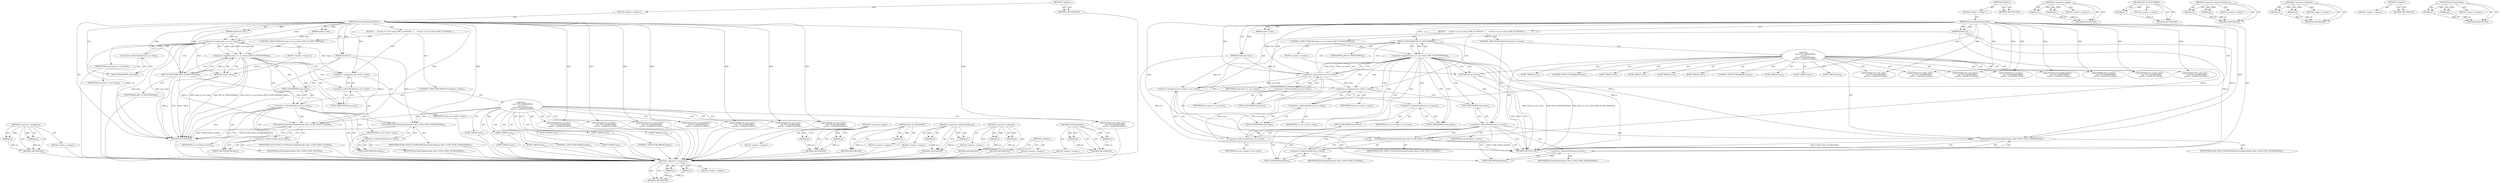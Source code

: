 digraph "FlowUpdateState" {
vulnerable_102 [label=<(METHOD,&lt;operator&gt;.assignment)>];
vulnerable_103 [label=<(PARAM,p1)>];
vulnerable_104 [label=<(PARAM,p2)>];
vulnerable_105 [label=<(BLOCK,&lt;empty&gt;,&lt;empty&gt;)>];
vulnerable_106 [label=<(METHOD_RETURN,ANY)>];
vulnerable_6 [label=<(METHOD,&lt;global&gt;)<SUB>1</SUB>>];
vulnerable_7 [label=<(BLOCK,&lt;empty&gt;,&lt;empty&gt;)<SUB>1</SUB>>];
vulnerable_8 [label=<(METHOD,StreamTcpPacketSetState)<SUB>1</SUB>>];
vulnerable_9 [label=<(PARAM,Packet *p)<SUB>1</SUB>>];
vulnerable_10 [label=<(PARAM,TcpSession *ssn)<SUB>1</SUB>>];
vulnerable_11 [label=<(PARAM,uint8_t state)<SUB>2</SUB>>];
vulnerable_12 [label=<(BLOCK,{
     if (state == ssn-&gt;state || PKT_IS_PSEUDO...,{
     if (state == ssn-&gt;state || PKT_IS_PSEUDO...)<SUB>3</SUB>>];
vulnerable_13 [label=<(CONTROL_STRUCTURE,IF,if (state == ssn-&gt;state || PKT_IS_PSEUDOPKT(p)))<SUB>4</SUB>>];
vulnerable_14 [label=<(&lt;operator&gt;.logicalOr,state == ssn-&gt;state || PKT_IS_PSEUDOPKT(p))<SUB>4</SUB>>];
vulnerable_15 [label=<(&lt;operator&gt;.equals,state == ssn-&gt;state)<SUB>4</SUB>>];
vulnerable_16 [label=<(IDENTIFIER,state,state == ssn-&gt;state)<SUB>4</SUB>>];
vulnerable_17 [label=<(&lt;operator&gt;.indirectFieldAccess,ssn-&gt;state)<SUB>4</SUB>>];
vulnerable_18 [label=<(IDENTIFIER,ssn,state == ssn-&gt;state)<SUB>4</SUB>>];
vulnerable_19 [label=<(FIELD_IDENTIFIER,state,state)<SUB>4</SUB>>];
vulnerable_20 [label=<(PKT_IS_PSEUDOPKT,PKT_IS_PSEUDOPKT(p))<SUB>4</SUB>>];
vulnerable_21 [label=<(IDENTIFIER,p,PKT_IS_PSEUDOPKT(p))<SUB>4</SUB>>];
vulnerable_22 [label=<(BLOCK,&lt;empty&gt;,&lt;empty&gt;)<SUB>5</SUB>>];
vulnerable_23 [label=<(RETURN,return;,return;)<SUB>5</SUB>>];
vulnerable_24 [label=<(&lt;operator&gt;.assignment,ssn-&gt;state = state)<SUB>7</SUB>>];
vulnerable_25 [label=<(&lt;operator&gt;.indirectFieldAccess,ssn-&gt;state)<SUB>7</SUB>>];
vulnerable_26 [label=<(IDENTIFIER,ssn,ssn-&gt;state = state)<SUB>7</SUB>>];
vulnerable_27 [label=<(FIELD_IDENTIFIER,state,state)<SUB>7</SUB>>];
vulnerable_28 [label=<(IDENTIFIER,state,ssn-&gt;state = state)<SUB>7</SUB>>];
vulnerable_29 [label=<(CONTROL_STRUCTURE,SWITCH,switch(ssn-&gt;state))<SUB>10</SUB>>];
vulnerable_30 [label=<(&lt;operator&gt;.indirectFieldAccess,ssn-&gt;state)<SUB>10</SUB>>];
vulnerable_31 [label=<(IDENTIFIER,ssn,switch(ssn-&gt;state))<SUB>10</SUB>>];
vulnerable_32 [label=<(FIELD_IDENTIFIER,state,state)<SUB>10</SUB>>];
vulnerable_33 [label="<(BLOCK,{
        case TCP_ESTABLISHED:
        case TC...,{
        case TCP_ESTABLISHED:
        case TC...)<SUB>10</SUB>>"];
vulnerable_34 [label=<(JUMP_TARGET,case)<SUB>11</SUB>>];
vulnerable_35 [label="<(IDENTIFIER,TCP_ESTABLISHED,{
        case TCP_ESTABLISHED:
        case TC...)<SUB>11</SUB>>"];
vulnerable_36 [label=<(JUMP_TARGET,case)<SUB>12</SUB>>];
vulnerable_37 [label="<(IDENTIFIER,TCP_FIN_WAIT1,{
        case TCP_ESTABLISHED:
        case TC...)<SUB>12</SUB>>"];
vulnerable_38 [label=<(JUMP_TARGET,case)<SUB>13</SUB>>];
vulnerable_39 [label="<(IDENTIFIER,TCP_FIN_WAIT2,{
        case TCP_ESTABLISHED:
        case TC...)<SUB>13</SUB>>"];
vulnerable_40 [label=<(JUMP_TARGET,case)<SUB>14</SUB>>];
vulnerable_41 [label="<(IDENTIFIER,TCP_CLOSING,{
        case TCP_ESTABLISHED:
        case TC...)<SUB>14</SUB>>"];
vulnerable_42 [label=<(JUMP_TARGET,case)<SUB>15</SUB>>];
vulnerable_43 [label="<(IDENTIFIER,TCP_CLOSE_WAIT,{
        case TCP_ESTABLISHED:
        case TC...)<SUB>15</SUB>>"];
vulnerable_44 [label=<(FlowUpdateState,FlowUpdateState(p-&gt;flow, FLOW_STATE_ESTABLISHED))<SUB>16</SUB>>];
vulnerable_45 [label=<(&lt;operator&gt;.indirectFieldAccess,p-&gt;flow)<SUB>16</SUB>>];
vulnerable_46 [label=<(IDENTIFIER,p,FlowUpdateState(p-&gt;flow, FLOW_STATE_ESTABLISHED))<SUB>16</SUB>>];
vulnerable_47 [label=<(FIELD_IDENTIFIER,flow,flow)<SUB>16</SUB>>];
vulnerable_48 [label=<(IDENTIFIER,FLOW_STATE_ESTABLISHED,FlowUpdateState(p-&gt;flow, FLOW_STATE_ESTABLISHED))<SUB>16</SUB>>];
vulnerable_49 [label=<(CONTROL_STRUCTURE,BREAK,break;)<SUB>17</SUB>>];
vulnerable_50 [label=<(JUMP_TARGET,case)<SUB>18</SUB>>];
vulnerable_51 [label="<(IDENTIFIER,TCP_LAST_ACK,{
        case TCP_ESTABLISHED:
        case TC...)<SUB>18</SUB>>"];
vulnerable_52 [label=<(JUMP_TARGET,case)<SUB>19</SUB>>];
vulnerable_53 [label="<(IDENTIFIER,TCP_TIME_WAIT,{
        case TCP_ESTABLISHED:
        case TC...)<SUB>19</SUB>>"];
vulnerable_54 [label=<(JUMP_TARGET,case)<SUB>20</SUB>>];
vulnerable_55 [label="<(IDENTIFIER,TCP_CLOSED,{
        case TCP_ESTABLISHED:
        case TC...)<SUB>20</SUB>>"];
vulnerable_56 [label=<(FlowUpdateState,FlowUpdateState(p-&gt;flow, FLOW_STATE_CLOSED))<SUB>21</SUB>>];
vulnerable_57 [label=<(&lt;operator&gt;.indirectFieldAccess,p-&gt;flow)<SUB>21</SUB>>];
vulnerable_58 [label=<(IDENTIFIER,p,FlowUpdateState(p-&gt;flow, FLOW_STATE_CLOSED))<SUB>21</SUB>>];
vulnerable_59 [label=<(FIELD_IDENTIFIER,flow,flow)<SUB>21</SUB>>];
vulnerable_60 [label=<(IDENTIFIER,FLOW_STATE_CLOSED,FlowUpdateState(p-&gt;flow, FLOW_STATE_CLOSED))<SUB>21</SUB>>];
vulnerable_61 [label=<(CONTROL_STRUCTURE,BREAK,break;)<SUB>22</SUB>>];
vulnerable_62 [label=<(METHOD_RETURN,void)<SUB>1</SUB>>];
vulnerable_64 [label=<(METHOD_RETURN,ANY)<SUB>1</SUB>>];
vulnerable_88 [label=<(METHOD,&lt;operator&gt;.equals)>];
vulnerable_89 [label=<(PARAM,p1)>];
vulnerable_90 [label=<(PARAM,p2)>];
vulnerable_91 [label=<(BLOCK,&lt;empty&gt;,&lt;empty&gt;)>];
vulnerable_92 [label=<(METHOD_RETURN,ANY)>];
vulnerable_98 [label=<(METHOD,PKT_IS_PSEUDOPKT)>];
vulnerable_99 [label=<(PARAM,p1)>];
vulnerable_100 [label=<(BLOCK,&lt;empty&gt;,&lt;empty&gt;)>];
vulnerable_101 [label=<(METHOD_RETURN,ANY)>];
vulnerable_93 [label=<(METHOD,&lt;operator&gt;.indirectFieldAccess)>];
vulnerable_94 [label=<(PARAM,p1)>];
vulnerable_95 [label=<(PARAM,p2)>];
vulnerable_96 [label=<(BLOCK,&lt;empty&gt;,&lt;empty&gt;)>];
vulnerable_97 [label=<(METHOD_RETURN,ANY)>];
vulnerable_83 [label=<(METHOD,&lt;operator&gt;.logicalOr)>];
vulnerable_84 [label=<(PARAM,p1)>];
vulnerable_85 [label=<(PARAM,p2)>];
vulnerable_86 [label=<(BLOCK,&lt;empty&gt;,&lt;empty&gt;)>];
vulnerable_87 [label=<(METHOD_RETURN,ANY)>];
vulnerable_77 [label=<(METHOD,&lt;global&gt;)<SUB>1</SUB>>];
vulnerable_78 [label=<(BLOCK,&lt;empty&gt;,&lt;empty&gt;)>];
vulnerable_79 [label=<(METHOD_RETURN,ANY)>];
vulnerable_107 [label=<(METHOD,FlowUpdateState)>];
vulnerable_108 [label=<(PARAM,p1)>];
vulnerable_109 [label=<(PARAM,p2)>];
vulnerable_110 [label=<(BLOCK,&lt;empty&gt;,&lt;empty&gt;)>];
vulnerable_111 [label=<(METHOD_RETURN,ANY)>];
fixed_109 [label=<(METHOD,&lt;operator&gt;.assignment)>];
fixed_110 [label=<(PARAM,p1)>];
fixed_111 [label=<(PARAM,p2)>];
fixed_112 [label=<(BLOCK,&lt;empty&gt;,&lt;empty&gt;)>];
fixed_113 [label=<(METHOD_RETURN,ANY)>];
fixed_6 [label=<(METHOD,&lt;global&gt;)<SUB>1</SUB>>];
fixed_7 [label=<(BLOCK,&lt;empty&gt;,&lt;empty&gt;)<SUB>1</SUB>>];
fixed_8 [label=<(METHOD,StreamTcpPacketSetState)<SUB>1</SUB>>];
fixed_9 [label=<(PARAM,Packet *p)<SUB>1</SUB>>];
fixed_10 [label=<(PARAM,TcpSession *ssn)<SUB>1</SUB>>];
fixed_11 [label=<(PARAM,uint8_t state)<SUB>2</SUB>>];
fixed_12 [label=<(BLOCK,{
     if (state == ssn-&gt;state || PKT_IS_PSEUDO...,{
     if (state == ssn-&gt;state || PKT_IS_PSEUDO...)<SUB>3</SUB>>];
fixed_13 [label=<(CONTROL_STRUCTURE,IF,if (state == ssn-&gt;state || PKT_IS_PSEUDOPKT(p)))<SUB>4</SUB>>];
fixed_14 [label=<(&lt;operator&gt;.logicalOr,state == ssn-&gt;state || PKT_IS_PSEUDOPKT(p))<SUB>4</SUB>>];
fixed_15 [label=<(&lt;operator&gt;.equals,state == ssn-&gt;state)<SUB>4</SUB>>];
fixed_16 [label=<(IDENTIFIER,state,state == ssn-&gt;state)<SUB>4</SUB>>];
fixed_17 [label=<(&lt;operator&gt;.indirectFieldAccess,ssn-&gt;state)<SUB>4</SUB>>];
fixed_18 [label=<(IDENTIFIER,ssn,state == ssn-&gt;state)<SUB>4</SUB>>];
fixed_19 [label=<(FIELD_IDENTIFIER,state,state)<SUB>4</SUB>>];
fixed_20 [label=<(PKT_IS_PSEUDOPKT,PKT_IS_PSEUDOPKT(p))<SUB>4</SUB>>];
fixed_21 [label=<(IDENTIFIER,p,PKT_IS_PSEUDOPKT(p))<SUB>4</SUB>>];
fixed_22 [label=<(BLOCK,&lt;empty&gt;,&lt;empty&gt;)<SUB>5</SUB>>];
fixed_23 [label=<(RETURN,return;,return;)<SUB>5</SUB>>];
fixed_24 [label=<(&lt;operator&gt;.assignment,ssn-&gt;pstate = ssn-&gt;state)<SUB>7</SUB>>];
fixed_25 [label=<(&lt;operator&gt;.indirectFieldAccess,ssn-&gt;pstate)<SUB>7</SUB>>];
fixed_26 [label=<(IDENTIFIER,ssn,ssn-&gt;pstate = ssn-&gt;state)<SUB>7</SUB>>];
fixed_27 [label=<(FIELD_IDENTIFIER,pstate,pstate)<SUB>7</SUB>>];
fixed_28 [label=<(&lt;operator&gt;.indirectFieldAccess,ssn-&gt;state)<SUB>7</SUB>>];
fixed_29 [label=<(IDENTIFIER,ssn,ssn-&gt;pstate = ssn-&gt;state)<SUB>7</SUB>>];
fixed_30 [label=<(FIELD_IDENTIFIER,state,state)<SUB>7</SUB>>];
fixed_31 [label=<(&lt;operator&gt;.assignment,ssn-&gt;state = state)<SUB>8</SUB>>];
fixed_32 [label=<(&lt;operator&gt;.indirectFieldAccess,ssn-&gt;state)<SUB>8</SUB>>];
fixed_33 [label=<(IDENTIFIER,ssn,ssn-&gt;state = state)<SUB>8</SUB>>];
fixed_34 [label=<(FIELD_IDENTIFIER,state,state)<SUB>8</SUB>>];
fixed_35 [label=<(IDENTIFIER,state,ssn-&gt;state = state)<SUB>8</SUB>>];
fixed_36 [label=<(CONTROL_STRUCTURE,SWITCH,switch(ssn-&gt;state))<SUB>11</SUB>>];
fixed_37 [label=<(&lt;operator&gt;.indirectFieldAccess,ssn-&gt;state)<SUB>11</SUB>>];
fixed_38 [label=<(IDENTIFIER,ssn,switch(ssn-&gt;state))<SUB>11</SUB>>];
fixed_39 [label=<(FIELD_IDENTIFIER,state,state)<SUB>11</SUB>>];
fixed_40 [label="<(BLOCK,{
        case TCP_ESTABLISHED:
        case TC...,{
        case TCP_ESTABLISHED:
        case TC...)<SUB>11</SUB>>"];
fixed_41 [label=<(JUMP_TARGET,case)<SUB>12</SUB>>];
fixed_42 [label="<(IDENTIFIER,TCP_ESTABLISHED,{
        case TCP_ESTABLISHED:
        case TC...)<SUB>12</SUB>>"];
fixed_43 [label=<(JUMP_TARGET,case)<SUB>13</SUB>>];
fixed_44 [label="<(IDENTIFIER,TCP_FIN_WAIT1,{
        case TCP_ESTABLISHED:
        case TC...)<SUB>13</SUB>>"];
fixed_45 [label=<(JUMP_TARGET,case)<SUB>14</SUB>>];
fixed_46 [label="<(IDENTIFIER,TCP_FIN_WAIT2,{
        case TCP_ESTABLISHED:
        case TC...)<SUB>14</SUB>>"];
fixed_47 [label=<(JUMP_TARGET,case)<SUB>15</SUB>>];
fixed_48 [label="<(IDENTIFIER,TCP_CLOSING,{
        case TCP_ESTABLISHED:
        case TC...)<SUB>15</SUB>>"];
fixed_49 [label=<(JUMP_TARGET,case)<SUB>16</SUB>>];
fixed_50 [label="<(IDENTIFIER,TCP_CLOSE_WAIT,{
        case TCP_ESTABLISHED:
        case TC...)<SUB>16</SUB>>"];
fixed_51 [label=<(FlowUpdateState,FlowUpdateState(p-&gt;flow, FLOW_STATE_ESTABLISHED))<SUB>17</SUB>>];
fixed_52 [label=<(&lt;operator&gt;.indirectFieldAccess,p-&gt;flow)<SUB>17</SUB>>];
fixed_53 [label=<(IDENTIFIER,p,FlowUpdateState(p-&gt;flow, FLOW_STATE_ESTABLISHED))<SUB>17</SUB>>];
fixed_54 [label=<(FIELD_IDENTIFIER,flow,flow)<SUB>17</SUB>>];
fixed_55 [label=<(IDENTIFIER,FLOW_STATE_ESTABLISHED,FlowUpdateState(p-&gt;flow, FLOW_STATE_ESTABLISHED))<SUB>17</SUB>>];
fixed_56 [label=<(CONTROL_STRUCTURE,BREAK,break;)<SUB>18</SUB>>];
fixed_57 [label=<(JUMP_TARGET,case)<SUB>19</SUB>>];
fixed_58 [label="<(IDENTIFIER,TCP_LAST_ACK,{
        case TCP_ESTABLISHED:
        case TC...)<SUB>19</SUB>>"];
fixed_59 [label=<(JUMP_TARGET,case)<SUB>20</SUB>>];
fixed_60 [label="<(IDENTIFIER,TCP_TIME_WAIT,{
        case TCP_ESTABLISHED:
        case TC...)<SUB>20</SUB>>"];
fixed_61 [label=<(JUMP_TARGET,case)<SUB>21</SUB>>];
fixed_62 [label="<(IDENTIFIER,TCP_CLOSED,{
        case TCP_ESTABLISHED:
        case TC...)<SUB>21</SUB>>"];
fixed_63 [label=<(FlowUpdateState,FlowUpdateState(p-&gt;flow, FLOW_STATE_CLOSED))<SUB>22</SUB>>];
fixed_64 [label=<(&lt;operator&gt;.indirectFieldAccess,p-&gt;flow)<SUB>22</SUB>>];
fixed_65 [label=<(IDENTIFIER,p,FlowUpdateState(p-&gt;flow, FLOW_STATE_CLOSED))<SUB>22</SUB>>];
fixed_66 [label=<(FIELD_IDENTIFIER,flow,flow)<SUB>22</SUB>>];
fixed_67 [label=<(IDENTIFIER,FLOW_STATE_CLOSED,FlowUpdateState(p-&gt;flow, FLOW_STATE_CLOSED))<SUB>22</SUB>>];
fixed_68 [label=<(CONTROL_STRUCTURE,BREAK,break;)<SUB>23</SUB>>];
fixed_69 [label=<(METHOD_RETURN,void)<SUB>1</SUB>>];
fixed_71 [label=<(METHOD_RETURN,ANY)<SUB>1</SUB>>];
fixed_95 [label=<(METHOD,&lt;operator&gt;.equals)>];
fixed_96 [label=<(PARAM,p1)>];
fixed_97 [label=<(PARAM,p2)>];
fixed_98 [label=<(BLOCK,&lt;empty&gt;,&lt;empty&gt;)>];
fixed_99 [label=<(METHOD_RETURN,ANY)>];
fixed_105 [label=<(METHOD,PKT_IS_PSEUDOPKT)>];
fixed_106 [label=<(PARAM,p1)>];
fixed_107 [label=<(BLOCK,&lt;empty&gt;,&lt;empty&gt;)>];
fixed_108 [label=<(METHOD_RETURN,ANY)>];
fixed_100 [label=<(METHOD,&lt;operator&gt;.indirectFieldAccess)>];
fixed_101 [label=<(PARAM,p1)>];
fixed_102 [label=<(PARAM,p2)>];
fixed_103 [label=<(BLOCK,&lt;empty&gt;,&lt;empty&gt;)>];
fixed_104 [label=<(METHOD_RETURN,ANY)>];
fixed_90 [label=<(METHOD,&lt;operator&gt;.logicalOr)>];
fixed_91 [label=<(PARAM,p1)>];
fixed_92 [label=<(PARAM,p2)>];
fixed_93 [label=<(BLOCK,&lt;empty&gt;,&lt;empty&gt;)>];
fixed_94 [label=<(METHOD_RETURN,ANY)>];
fixed_84 [label=<(METHOD,&lt;global&gt;)<SUB>1</SUB>>];
fixed_85 [label=<(BLOCK,&lt;empty&gt;,&lt;empty&gt;)>];
fixed_86 [label=<(METHOD_RETURN,ANY)>];
fixed_114 [label=<(METHOD,FlowUpdateState)>];
fixed_115 [label=<(PARAM,p1)>];
fixed_116 [label=<(PARAM,p2)>];
fixed_117 [label=<(BLOCK,&lt;empty&gt;,&lt;empty&gt;)>];
fixed_118 [label=<(METHOD_RETURN,ANY)>];
vulnerable_102 -> vulnerable_103  [key=0, label="AST: "];
vulnerable_102 -> vulnerable_103  [key=1, label="DDG: "];
vulnerable_102 -> vulnerable_105  [key=0, label="AST: "];
vulnerable_102 -> vulnerable_104  [key=0, label="AST: "];
vulnerable_102 -> vulnerable_104  [key=1, label="DDG: "];
vulnerable_102 -> vulnerable_106  [key=0, label="AST: "];
vulnerable_102 -> vulnerable_106  [key=1, label="CFG: "];
vulnerable_103 -> vulnerable_106  [key=0, label="DDG: p1"];
vulnerable_104 -> vulnerable_106  [key=0, label="DDG: p2"];
vulnerable_105 -> fixed_109  [key=0];
vulnerable_106 -> fixed_109  [key=0];
vulnerable_6 -> vulnerable_7  [key=0, label="AST: "];
vulnerable_6 -> vulnerable_64  [key=0, label="AST: "];
vulnerable_6 -> vulnerable_64  [key=1, label="CFG: "];
vulnerable_7 -> vulnerable_8  [key=0, label="AST: "];
vulnerable_8 -> vulnerable_9  [key=0, label="AST: "];
vulnerable_8 -> vulnerable_9  [key=1, label="DDG: "];
vulnerable_8 -> vulnerable_10  [key=0, label="AST: "];
vulnerable_8 -> vulnerable_10  [key=1, label="DDG: "];
vulnerable_8 -> vulnerable_11  [key=0, label="AST: "];
vulnerable_8 -> vulnerable_11  [key=1, label="DDG: "];
vulnerable_8 -> vulnerable_12  [key=0, label="AST: "];
vulnerable_8 -> vulnerable_62  [key=0, label="AST: "];
vulnerable_8 -> vulnerable_19  [key=0, label="CFG: "];
vulnerable_8 -> vulnerable_24  [key=0, label="DDG: "];
vulnerable_8 -> vulnerable_23  [key=0, label="DDG: "];
vulnerable_8 -> vulnerable_35  [key=0, label="DDG: "];
vulnerable_8 -> vulnerable_37  [key=0, label="DDG: "];
vulnerable_8 -> vulnerable_39  [key=0, label="DDG: "];
vulnerable_8 -> vulnerable_41  [key=0, label="DDG: "];
vulnerable_8 -> vulnerable_43  [key=0, label="DDG: "];
vulnerable_8 -> vulnerable_51  [key=0, label="DDG: "];
vulnerable_8 -> vulnerable_53  [key=0, label="DDG: "];
vulnerable_8 -> vulnerable_55  [key=0, label="DDG: "];
vulnerable_8 -> vulnerable_15  [key=0, label="DDG: "];
vulnerable_8 -> vulnerable_20  [key=0, label="DDG: "];
vulnerable_8 -> vulnerable_44  [key=0, label="DDG: "];
vulnerable_8 -> vulnerable_56  [key=0, label="DDG: "];
vulnerable_9 -> vulnerable_62  [key=0, label="DDG: p"];
vulnerable_9 -> vulnerable_20  [key=0, label="DDG: p"];
vulnerable_9 -> vulnerable_44  [key=0, label="DDG: p"];
vulnerable_9 -> vulnerable_56  [key=0, label="DDG: p"];
vulnerable_10 -> vulnerable_62  [key=0, label="DDG: ssn"];
vulnerable_10 -> vulnerable_15  [key=0, label="DDG: ssn"];
vulnerable_11 -> vulnerable_15  [key=0, label="DDG: state"];
vulnerable_12 -> vulnerable_13  [key=0, label="AST: "];
vulnerable_12 -> vulnerable_24  [key=0, label="AST: "];
vulnerable_12 -> vulnerable_29  [key=0, label="AST: "];
vulnerable_13 -> vulnerable_14  [key=0, label="AST: "];
vulnerable_13 -> vulnerable_22  [key=0, label="AST: "];
vulnerable_14 -> vulnerable_15  [key=0, label="AST: "];
vulnerable_14 -> vulnerable_20  [key=0, label="AST: "];
vulnerable_14 -> vulnerable_23  [key=0, label="CFG: "];
vulnerable_14 -> vulnerable_23  [key=1, label="CDG: "];
vulnerable_14 -> vulnerable_27  [key=0, label="CFG: "];
vulnerable_14 -> vulnerable_27  [key=1, label="CDG: "];
vulnerable_14 -> vulnerable_62  [key=0, label="DDG: state == ssn-&gt;state"];
vulnerable_14 -> vulnerable_62  [key=1, label="DDG: PKT_IS_PSEUDOPKT(p)"];
vulnerable_14 -> vulnerable_62  [key=2, label="DDG: state == ssn-&gt;state || PKT_IS_PSEUDOPKT(p)"];
vulnerable_14 -> vulnerable_24  [key=0, label="CDG: "];
vulnerable_14 -> vulnerable_30  [key=0, label="CDG: "];
vulnerable_14 -> vulnerable_32  [key=0, label="CDG: "];
vulnerable_14 -> vulnerable_25  [key=0, label="CDG: "];
vulnerable_15 -> vulnerable_16  [key=0, label="AST: "];
vulnerable_15 -> vulnerable_17  [key=0, label="AST: "];
vulnerable_15 -> vulnerable_14  [key=0, label="CFG: "];
vulnerable_15 -> vulnerable_14  [key=1, label="DDG: state"];
vulnerable_15 -> vulnerable_14  [key=2, label="DDG: ssn-&gt;state"];
vulnerable_15 -> vulnerable_20  [key=0, label="CFG: "];
vulnerable_15 -> vulnerable_20  [key=1, label="CDG: "];
vulnerable_15 -> vulnerable_62  [key=0, label="DDG: state"];
vulnerable_15 -> vulnerable_62  [key=1, label="DDG: ssn-&gt;state"];
vulnerable_15 -> vulnerable_24  [key=0, label="DDG: state"];
vulnerable_16 -> fixed_109  [key=0];
vulnerable_17 -> vulnerable_18  [key=0, label="AST: "];
vulnerable_17 -> vulnerable_19  [key=0, label="AST: "];
vulnerable_17 -> vulnerable_15  [key=0, label="CFG: "];
vulnerable_18 -> fixed_109  [key=0];
vulnerable_19 -> vulnerable_17  [key=0, label="CFG: "];
vulnerable_20 -> vulnerable_21  [key=0, label="AST: "];
vulnerable_20 -> vulnerable_14  [key=0, label="CFG: "];
vulnerable_20 -> vulnerable_14  [key=1, label="DDG: p"];
vulnerable_20 -> vulnerable_62  [key=0, label="DDG: p"];
vulnerable_20 -> vulnerable_44  [key=0, label="DDG: p"];
vulnerable_20 -> vulnerable_56  [key=0, label="DDG: p"];
vulnerable_21 -> fixed_109  [key=0];
vulnerable_22 -> vulnerable_23  [key=0, label="AST: "];
vulnerable_23 -> vulnerable_62  [key=0, label="CFG: "];
vulnerable_23 -> vulnerable_62  [key=1, label="DDG: &lt;RET&gt;"];
vulnerable_24 -> vulnerable_25  [key=0, label="AST: "];
vulnerable_24 -> vulnerable_28  [key=0, label="AST: "];
vulnerable_24 -> vulnerable_32  [key=0, label="CFG: "];
vulnerable_25 -> vulnerable_26  [key=0, label="AST: "];
vulnerable_25 -> vulnerable_27  [key=0, label="AST: "];
vulnerable_25 -> vulnerable_24  [key=0, label="CFG: "];
vulnerable_26 -> fixed_109  [key=0];
vulnerable_27 -> vulnerable_25  [key=0, label="CFG: "];
vulnerable_28 -> fixed_109  [key=0];
vulnerable_29 -> vulnerable_30  [key=0, label="AST: "];
vulnerable_29 -> vulnerable_33  [key=0, label="AST: "];
vulnerable_30 -> vulnerable_31  [key=0, label="AST: "];
vulnerable_30 -> vulnerable_32  [key=0, label="AST: "];
vulnerable_30 -> vulnerable_62  [key=0, label="CFG: "];
vulnerable_30 -> vulnerable_47  [key=0, label="CFG: "];
vulnerable_30 -> vulnerable_47  [key=1, label="CDG: "];
vulnerable_30 -> vulnerable_59  [key=0, label="CFG: "];
vulnerable_30 -> vulnerable_59  [key=1, label="CDG: "];
vulnerable_30 -> vulnerable_57  [key=0, label="CDG: "];
vulnerable_30 -> vulnerable_56  [key=0, label="CDG: "];
vulnerable_30 -> vulnerable_45  [key=0, label="CDG: "];
vulnerable_30 -> vulnerable_44  [key=0, label="CDG: "];
vulnerable_31 -> fixed_109  [key=0];
vulnerable_32 -> vulnerable_30  [key=0, label="CFG: "];
vulnerable_33 -> vulnerable_34  [key=0, label="AST: "];
vulnerable_33 -> vulnerable_35  [key=0, label="AST: "];
vulnerable_33 -> vulnerable_36  [key=0, label="AST: "];
vulnerable_33 -> vulnerable_37  [key=0, label="AST: "];
vulnerable_33 -> vulnerable_38  [key=0, label="AST: "];
vulnerable_33 -> vulnerable_39  [key=0, label="AST: "];
vulnerable_33 -> vulnerable_40  [key=0, label="AST: "];
vulnerable_33 -> vulnerable_41  [key=0, label="AST: "];
vulnerable_33 -> vulnerable_42  [key=0, label="AST: "];
vulnerable_33 -> vulnerable_43  [key=0, label="AST: "];
vulnerable_33 -> vulnerable_44  [key=0, label="AST: "];
vulnerable_33 -> vulnerable_49  [key=0, label="AST: "];
vulnerable_33 -> vulnerable_50  [key=0, label="AST: "];
vulnerable_33 -> vulnerable_51  [key=0, label="AST: "];
vulnerable_33 -> vulnerable_52  [key=0, label="AST: "];
vulnerable_33 -> vulnerable_53  [key=0, label="AST: "];
vulnerable_33 -> vulnerable_54  [key=0, label="AST: "];
vulnerable_33 -> vulnerable_55  [key=0, label="AST: "];
vulnerable_33 -> vulnerable_56  [key=0, label="AST: "];
vulnerable_33 -> vulnerable_61  [key=0, label="AST: "];
vulnerable_34 -> fixed_109  [key=0];
vulnerable_35 -> fixed_109  [key=0];
vulnerable_36 -> fixed_109  [key=0];
vulnerable_37 -> fixed_109  [key=0];
vulnerable_38 -> fixed_109  [key=0];
vulnerable_39 -> fixed_109  [key=0];
vulnerable_40 -> fixed_109  [key=0];
vulnerable_41 -> fixed_109  [key=0];
vulnerable_42 -> fixed_109  [key=0];
vulnerable_43 -> fixed_109  [key=0];
vulnerable_44 -> vulnerable_45  [key=0, label="AST: "];
vulnerable_44 -> vulnerable_48  [key=0, label="AST: "];
vulnerable_44 -> vulnerable_62  [key=0, label="CFG: "];
vulnerable_44 -> vulnerable_62  [key=1, label="DDG: FLOW_STATE_ESTABLISHED"];
vulnerable_45 -> vulnerable_46  [key=0, label="AST: "];
vulnerable_45 -> vulnerable_47  [key=0, label="AST: "];
vulnerable_45 -> vulnerable_44  [key=0, label="CFG: "];
vulnerable_46 -> fixed_109  [key=0];
vulnerable_47 -> vulnerable_45  [key=0, label="CFG: "];
vulnerable_48 -> fixed_109  [key=0];
vulnerable_49 -> fixed_109  [key=0];
vulnerable_50 -> fixed_109  [key=0];
vulnerable_51 -> fixed_109  [key=0];
vulnerable_52 -> fixed_109  [key=0];
vulnerable_53 -> fixed_109  [key=0];
vulnerable_54 -> fixed_109  [key=0];
vulnerable_55 -> fixed_109  [key=0];
vulnerable_56 -> vulnerable_57  [key=0, label="AST: "];
vulnerable_56 -> vulnerable_60  [key=0, label="AST: "];
vulnerable_56 -> vulnerable_62  [key=0, label="CFG: "];
vulnerable_56 -> vulnerable_62  [key=1, label="DDG: FLOW_STATE_CLOSED"];
vulnerable_57 -> vulnerable_58  [key=0, label="AST: "];
vulnerable_57 -> vulnerable_59  [key=0, label="AST: "];
vulnerable_57 -> vulnerable_56  [key=0, label="CFG: "];
vulnerable_58 -> fixed_109  [key=0];
vulnerable_59 -> vulnerable_57  [key=0, label="CFG: "];
vulnerable_60 -> fixed_109  [key=0];
vulnerable_61 -> fixed_109  [key=0];
vulnerable_62 -> fixed_109  [key=0];
vulnerable_64 -> fixed_109  [key=0];
vulnerable_88 -> vulnerable_89  [key=0, label="AST: "];
vulnerable_88 -> vulnerable_89  [key=1, label="DDG: "];
vulnerable_88 -> vulnerable_91  [key=0, label="AST: "];
vulnerable_88 -> vulnerable_90  [key=0, label="AST: "];
vulnerable_88 -> vulnerable_90  [key=1, label="DDG: "];
vulnerable_88 -> vulnerable_92  [key=0, label="AST: "];
vulnerable_88 -> vulnerable_92  [key=1, label="CFG: "];
vulnerable_89 -> vulnerable_92  [key=0, label="DDG: p1"];
vulnerable_90 -> vulnerable_92  [key=0, label="DDG: p2"];
vulnerable_91 -> fixed_109  [key=0];
vulnerable_92 -> fixed_109  [key=0];
vulnerable_98 -> vulnerable_99  [key=0, label="AST: "];
vulnerable_98 -> vulnerable_99  [key=1, label="DDG: "];
vulnerable_98 -> vulnerable_100  [key=0, label="AST: "];
vulnerable_98 -> vulnerable_101  [key=0, label="AST: "];
vulnerable_98 -> vulnerable_101  [key=1, label="CFG: "];
vulnerable_99 -> vulnerable_101  [key=0, label="DDG: p1"];
vulnerable_100 -> fixed_109  [key=0];
vulnerable_101 -> fixed_109  [key=0];
vulnerable_93 -> vulnerable_94  [key=0, label="AST: "];
vulnerable_93 -> vulnerable_94  [key=1, label="DDG: "];
vulnerable_93 -> vulnerable_96  [key=0, label="AST: "];
vulnerable_93 -> vulnerable_95  [key=0, label="AST: "];
vulnerable_93 -> vulnerable_95  [key=1, label="DDG: "];
vulnerable_93 -> vulnerable_97  [key=0, label="AST: "];
vulnerable_93 -> vulnerable_97  [key=1, label="CFG: "];
vulnerable_94 -> vulnerable_97  [key=0, label="DDG: p1"];
vulnerable_95 -> vulnerable_97  [key=0, label="DDG: p2"];
vulnerable_96 -> fixed_109  [key=0];
vulnerable_97 -> fixed_109  [key=0];
vulnerable_83 -> vulnerable_84  [key=0, label="AST: "];
vulnerable_83 -> vulnerable_84  [key=1, label="DDG: "];
vulnerable_83 -> vulnerable_86  [key=0, label="AST: "];
vulnerable_83 -> vulnerable_85  [key=0, label="AST: "];
vulnerable_83 -> vulnerable_85  [key=1, label="DDG: "];
vulnerable_83 -> vulnerable_87  [key=0, label="AST: "];
vulnerable_83 -> vulnerable_87  [key=1, label="CFG: "];
vulnerable_84 -> vulnerable_87  [key=0, label="DDG: p1"];
vulnerable_85 -> vulnerable_87  [key=0, label="DDG: p2"];
vulnerable_86 -> fixed_109  [key=0];
vulnerable_87 -> fixed_109  [key=0];
vulnerable_77 -> vulnerable_78  [key=0, label="AST: "];
vulnerable_77 -> vulnerable_79  [key=0, label="AST: "];
vulnerable_77 -> vulnerable_79  [key=1, label="CFG: "];
vulnerable_78 -> fixed_109  [key=0];
vulnerable_79 -> fixed_109  [key=0];
vulnerable_107 -> vulnerable_108  [key=0, label="AST: "];
vulnerable_107 -> vulnerable_108  [key=1, label="DDG: "];
vulnerable_107 -> vulnerable_110  [key=0, label="AST: "];
vulnerable_107 -> vulnerable_109  [key=0, label="AST: "];
vulnerable_107 -> vulnerable_109  [key=1, label="DDG: "];
vulnerable_107 -> vulnerable_111  [key=0, label="AST: "];
vulnerable_107 -> vulnerable_111  [key=1, label="CFG: "];
vulnerable_108 -> vulnerable_111  [key=0, label="DDG: p1"];
vulnerable_109 -> vulnerable_111  [key=0, label="DDG: p2"];
vulnerable_110 -> fixed_109  [key=0];
vulnerable_111 -> fixed_109  [key=0];
fixed_109 -> fixed_110  [key=0, label="AST: "];
fixed_109 -> fixed_110  [key=1, label="DDG: "];
fixed_109 -> fixed_112  [key=0, label="AST: "];
fixed_109 -> fixed_111  [key=0, label="AST: "];
fixed_109 -> fixed_111  [key=1, label="DDG: "];
fixed_109 -> fixed_113  [key=0, label="AST: "];
fixed_109 -> fixed_113  [key=1, label="CFG: "];
fixed_110 -> fixed_113  [key=0, label="DDG: p1"];
fixed_111 -> fixed_113  [key=0, label="DDG: p2"];
fixed_6 -> fixed_7  [key=0, label="AST: "];
fixed_6 -> fixed_71  [key=0, label="AST: "];
fixed_6 -> fixed_71  [key=1, label="CFG: "];
fixed_7 -> fixed_8  [key=0, label="AST: "];
fixed_8 -> fixed_9  [key=0, label="AST: "];
fixed_8 -> fixed_9  [key=1, label="DDG: "];
fixed_8 -> fixed_10  [key=0, label="AST: "];
fixed_8 -> fixed_10  [key=1, label="DDG: "];
fixed_8 -> fixed_11  [key=0, label="AST: "];
fixed_8 -> fixed_11  [key=1, label="DDG: "];
fixed_8 -> fixed_12  [key=0, label="AST: "];
fixed_8 -> fixed_69  [key=0, label="AST: "];
fixed_8 -> fixed_19  [key=0, label="CFG: "];
fixed_8 -> fixed_31  [key=0, label="DDG: "];
fixed_8 -> fixed_23  [key=0, label="DDG: "];
fixed_8 -> fixed_42  [key=0, label="DDG: "];
fixed_8 -> fixed_44  [key=0, label="DDG: "];
fixed_8 -> fixed_46  [key=0, label="DDG: "];
fixed_8 -> fixed_48  [key=0, label="DDG: "];
fixed_8 -> fixed_50  [key=0, label="DDG: "];
fixed_8 -> fixed_58  [key=0, label="DDG: "];
fixed_8 -> fixed_60  [key=0, label="DDG: "];
fixed_8 -> fixed_62  [key=0, label="DDG: "];
fixed_8 -> fixed_15  [key=0, label="DDG: "];
fixed_8 -> fixed_20  [key=0, label="DDG: "];
fixed_8 -> fixed_51  [key=0, label="DDG: "];
fixed_8 -> fixed_63  [key=0, label="DDG: "];
fixed_9 -> fixed_69  [key=0, label="DDG: p"];
fixed_9 -> fixed_20  [key=0, label="DDG: p"];
fixed_9 -> fixed_51  [key=0, label="DDG: p"];
fixed_9 -> fixed_63  [key=0, label="DDG: p"];
fixed_10 -> fixed_69  [key=0, label="DDG: ssn"];
fixed_10 -> fixed_24  [key=0, label="DDG: ssn"];
fixed_10 -> fixed_15  [key=0, label="DDG: ssn"];
fixed_11 -> fixed_15  [key=0, label="DDG: state"];
fixed_12 -> fixed_13  [key=0, label="AST: "];
fixed_12 -> fixed_24  [key=0, label="AST: "];
fixed_12 -> fixed_31  [key=0, label="AST: "];
fixed_12 -> fixed_36  [key=0, label="AST: "];
fixed_13 -> fixed_14  [key=0, label="AST: "];
fixed_13 -> fixed_22  [key=0, label="AST: "];
fixed_14 -> fixed_15  [key=0, label="AST: "];
fixed_14 -> fixed_20  [key=0, label="AST: "];
fixed_14 -> fixed_23  [key=0, label="CFG: "];
fixed_14 -> fixed_23  [key=1, label="CDG: "];
fixed_14 -> fixed_27  [key=0, label="CFG: "];
fixed_14 -> fixed_27  [key=1, label="CDG: "];
fixed_14 -> fixed_69  [key=0, label="DDG: state == ssn-&gt;state"];
fixed_14 -> fixed_69  [key=1, label="DDG: PKT_IS_PSEUDOPKT(p)"];
fixed_14 -> fixed_69  [key=2, label="DDG: state == ssn-&gt;state || PKT_IS_PSEUDOPKT(p)"];
fixed_14 -> fixed_24  [key=0, label="CDG: "];
fixed_14 -> fixed_30  [key=0, label="CDG: "];
fixed_14 -> fixed_34  [key=0, label="CDG: "];
fixed_14 -> fixed_32  [key=0, label="CDG: "];
fixed_14 -> fixed_28  [key=0, label="CDG: "];
fixed_14 -> fixed_37  [key=0, label="CDG: "];
fixed_14 -> fixed_25  [key=0, label="CDG: "];
fixed_14 -> fixed_39  [key=0, label="CDG: "];
fixed_14 -> fixed_31  [key=0, label="CDG: "];
fixed_15 -> fixed_16  [key=0, label="AST: "];
fixed_15 -> fixed_17  [key=0, label="AST: "];
fixed_15 -> fixed_14  [key=0, label="CFG: "];
fixed_15 -> fixed_14  [key=1, label="DDG: state"];
fixed_15 -> fixed_14  [key=2, label="DDG: ssn-&gt;state"];
fixed_15 -> fixed_20  [key=0, label="CFG: "];
fixed_15 -> fixed_20  [key=1, label="CDG: "];
fixed_15 -> fixed_69  [key=0, label="DDG: state"];
fixed_15 -> fixed_69  [key=1, label="DDG: ssn-&gt;state"];
fixed_15 -> fixed_24  [key=0, label="DDG: ssn-&gt;state"];
fixed_15 -> fixed_31  [key=0, label="DDG: state"];
fixed_17 -> fixed_18  [key=0, label="AST: "];
fixed_17 -> fixed_19  [key=0, label="AST: "];
fixed_17 -> fixed_15  [key=0, label="CFG: "];
fixed_19 -> fixed_17  [key=0, label="CFG: "];
fixed_20 -> fixed_21  [key=0, label="AST: "];
fixed_20 -> fixed_14  [key=0, label="CFG: "];
fixed_20 -> fixed_14  [key=1, label="DDG: p"];
fixed_20 -> fixed_69  [key=0, label="DDG: p"];
fixed_20 -> fixed_51  [key=0, label="DDG: p"];
fixed_20 -> fixed_63  [key=0, label="DDG: p"];
fixed_22 -> fixed_23  [key=0, label="AST: "];
fixed_23 -> fixed_69  [key=0, label="CFG: "];
fixed_23 -> fixed_69  [key=1, label="DDG: &lt;RET&gt;"];
fixed_24 -> fixed_25  [key=0, label="AST: "];
fixed_24 -> fixed_28  [key=0, label="AST: "];
fixed_24 -> fixed_34  [key=0, label="CFG: "];
fixed_25 -> fixed_26  [key=0, label="AST: "];
fixed_25 -> fixed_27  [key=0, label="AST: "];
fixed_25 -> fixed_30  [key=0, label="CFG: "];
fixed_27 -> fixed_25  [key=0, label="CFG: "];
fixed_28 -> fixed_29  [key=0, label="AST: "];
fixed_28 -> fixed_30  [key=0, label="AST: "];
fixed_28 -> fixed_24  [key=0, label="CFG: "];
fixed_30 -> fixed_28  [key=0, label="CFG: "];
fixed_31 -> fixed_32  [key=0, label="AST: "];
fixed_31 -> fixed_35  [key=0, label="AST: "];
fixed_31 -> fixed_39  [key=0, label="CFG: "];
fixed_32 -> fixed_33  [key=0, label="AST: "];
fixed_32 -> fixed_34  [key=0, label="AST: "];
fixed_32 -> fixed_31  [key=0, label="CFG: "];
fixed_34 -> fixed_32  [key=0, label="CFG: "];
fixed_36 -> fixed_37  [key=0, label="AST: "];
fixed_36 -> fixed_40  [key=0, label="AST: "];
fixed_37 -> fixed_38  [key=0, label="AST: "];
fixed_37 -> fixed_39  [key=0, label="AST: "];
fixed_37 -> fixed_69  [key=0, label="CFG: "];
fixed_37 -> fixed_54  [key=0, label="CFG: "];
fixed_37 -> fixed_54  [key=1, label="CDG: "];
fixed_37 -> fixed_66  [key=0, label="CFG: "];
fixed_37 -> fixed_66  [key=1, label="CDG: "];
fixed_37 -> fixed_64  [key=0, label="CDG: "];
fixed_37 -> fixed_51  [key=0, label="CDG: "];
fixed_37 -> fixed_52  [key=0, label="CDG: "];
fixed_37 -> fixed_63  [key=0, label="CDG: "];
fixed_39 -> fixed_37  [key=0, label="CFG: "];
fixed_40 -> fixed_41  [key=0, label="AST: "];
fixed_40 -> fixed_42  [key=0, label="AST: "];
fixed_40 -> fixed_43  [key=0, label="AST: "];
fixed_40 -> fixed_44  [key=0, label="AST: "];
fixed_40 -> fixed_45  [key=0, label="AST: "];
fixed_40 -> fixed_46  [key=0, label="AST: "];
fixed_40 -> fixed_47  [key=0, label="AST: "];
fixed_40 -> fixed_48  [key=0, label="AST: "];
fixed_40 -> fixed_49  [key=0, label="AST: "];
fixed_40 -> fixed_50  [key=0, label="AST: "];
fixed_40 -> fixed_51  [key=0, label="AST: "];
fixed_40 -> fixed_56  [key=0, label="AST: "];
fixed_40 -> fixed_57  [key=0, label="AST: "];
fixed_40 -> fixed_58  [key=0, label="AST: "];
fixed_40 -> fixed_59  [key=0, label="AST: "];
fixed_40 -> fixed_60  [key=0, label="AST: "];
fixed_40 -> fixed_61  [key=0, label="AST: "];
fixed_40 -> fixed_62  [key=0, label="AST: "];
fixed_40 -> fixed_63  [key=0, label="AST: "];
fixed_40 -> fixed_68  [key=0, label="AST: "];
fixed_51 -> fixed_52  [key=0, label="AST: "];
fixed_51 -> fixed_55  [key=0, label="AST: "];
fixed_51 -> fixed_69  [key=0, label="CFG: "];
fixed_51 -> fixed_69  [key=1, label="DDG: FLOW_STATE_ESTABLISHED"];
fixed_52 -> fixed_53  [key=0, label="AST: "];
fixed_52 -> fixed_54  [key=0, label="AST: "];
fixed_52 -> fixed_51  [key=0, label="CFG: "];
fixed_54 -> fixed_52  [key=0, label="CFG: "];
fixed_63 -> fixed_64  [key=0, label="AST: "];
fixed_63 -> fixed_67  [key=0, label="AST: "];
fixed_63 -> fixed_69  [key=0, label="CFG: "];
fixed_63 -> fixed_69  [key=1, label="DDG: FLOW_STATE_CLOSED"];
fixed_64 -> fixed_65  [key=0, label="AST: "];
fixed_64 -> fixed_66  [key=0, label="AST: "];
fixed_64 -> fixed_63  [key=0, label="CFG: "];
fixed_66 -> fixed_64  [key=0, label="CFG: "];
fixed_95 -> fixed_96  [key=0, label="AST: "];
fixed_95 -> fixed_96  [key=1, label="DDG: "];
fixed_95 -> fixed_98  [key=0, label="AST: "];
fixed_95 -> fixed_97  [key=0, label="AST: "];
fixed_95 -> fixed_97  [key=1, label="DDG: "];
fixed_95 -> fixed_99  [key=0, label="AST: "];
fixed_95 -> fixed_99  [key=1, label="CFG: "];
fixed_96 -> fixed_99  [key=0, label="DDG: p1"];
fixed_97 -> fixed_99  [key=0, label="DDG: p2"];
fixed_105 -> fixed_106  [key=0, label="AST: "];
fixed_105 -> fixed_106  [key=1, label="DDG: "];
fixed_105 -> fixed_107  [key=0, label="AST: "];
fixed_105 -> fixed_108  [key=0, label="AST: "];
fixed_105 -> fixed_108  [key=1, label="CFG: "];
fixed_106 -> fixed_108  [key=0, label="DDG: p1"];
fixed_100 -> fixed_101  [key=0, label="AST: "];
fixed_100 -> fixed_101  [key=1, label="DDG: "];
fixed_100 -> fixed_103  [key=0, label="AST: "];
fixed_100 -> fixed_102  [key=0, label="AST: "];
fixed_100 -> fixed_102  [key=1, label="DDG: "];
fixed_100 -> fixed_104  [key=0, label="AST: "];
fixed_100 -> fixed_104  [key=1, label="CFG: "];
fixed_101 -> fixed_104  [key=0, label="DDG: p1"];
fixed_102 -> fixed_104  [key=0, label="DDG: p2"];
fixed_90 -> fixed_91  [key=0, label="AST: "];
fixed_90 -> fixed_91  [key=1, label="DDG: "];
fixed_90 -> fixed_93  [key=0, label="AST: "];
fixed_90 -> fixed_92  [key=0, label="AST: "];
fixed_90 -> fixed_92  [key=1, label="DDG: "];
fixed_90 -> fixed_94  [key=0, label="AST: "];
fixed_90 -> fixed_94  [key=1, label="CFG: "];
fixed_91 -> fixed_94  [key=0, label="DDG: p1"];
fixed_92 -> fixed_94  [key=0, label="DDG: p2"];
fixed_84 -> fixed_85  [key=0, label="AST: "];
fixed_84 -> fixed_86  [key=0, label="AST: "];
fixed_84 -> fixed_86  [key=1, label="CFG: "];
fixed_114 -> fixed_115  [key=0, label="AST: "];
fixed_114 -> fixed_115  [key=1, label="DDG: "];
fixed_114 -> fixed_117  [key=0, label="AST: "];
fixed_114 -> fixed_116  [key=0, label="AST: "];
fixed_114 -> fixed_116  [key=1, label="DDG: "];
fixed_114 -> fixed_118  [key=0, label="AST: "];
fixed_114 -> fixed_118  [key=1, label="CFG: "];
fixed_115 -> fixed_118  [key=0, label="DDG: p1"];
fixed_116 -> fixed_118  [key=0, label="DDG: p2"];
}
